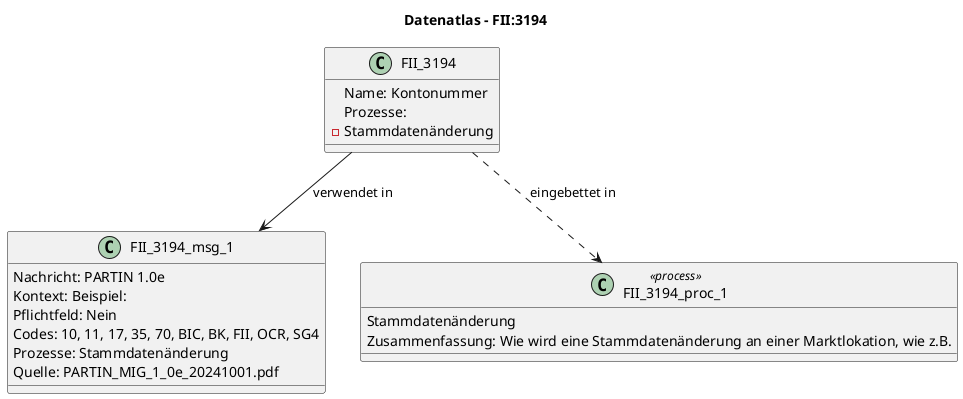 @startuml
title Datenatlas – FII:3194
class FII_3194 {
  Name: Kontonummer
  Prozesse:
    - Stammdatenänderung
}
class FII_3194_msg_1 {
  Nachricht: PARTIN 1.0e
  Kontext: Beispiel:
  Pflichtfeld: Nein
  Codes: 10, 11, 17, 35, 70, BIC, BK, FII, OCR, SG4
  Prozesse: Stammdatenänderung
  Quelle: PARTIN_MIG_1_0e_20241001.pdf
}
FII_3194 --> FII_3194_msg_1 : verwendet in
class FII_3194_proc_1 <<process>> {
  Stammdatenänderung
  Zusammenfassung: Wie wird eine Stammdatenänderung an einer Marktlokation, wie z.B.
}
FII_3194 ..> FII_3194_proc_1 : eingebettet in
@enduml